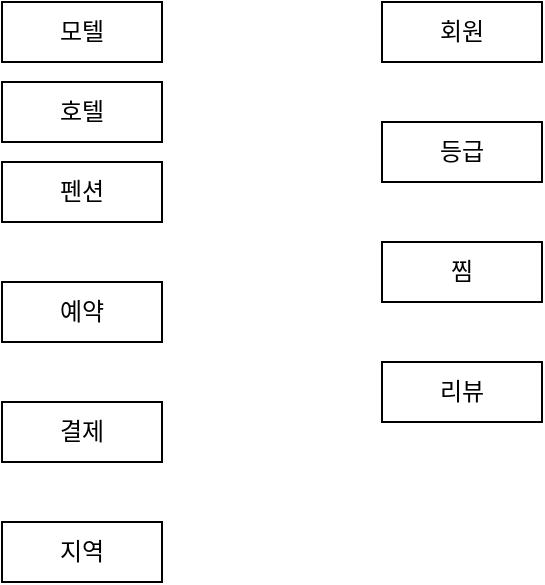 <mxfile version="24.7.17">
  <diagram name="페이지-1" id="jrxI-a0d3XVW-yruUZfe">
    <mxGraphModel dx="760" dy="440" grid="1" gridSize="10" guides="1" tooltips="1" connect="1" arrows="1" fold="1" page="1" pageScale="1" pageWidth="827" pageHeight="1169" math="0" shadow="0">
      <root>
        <mxCell id="0" />
        <mxCell id="1" parent="0" />
        <mxCell id="iFi7pJWOABCzCOGVf1DO-1" value="결제" style="whiteSpace=wrap;html=1;align=center;" vertex="1" parent="1">
          <mxGeometry x="120" y="270" width="80" height="30" as="geometry" />
        </mxCell>
        <mxCell id="iFi7pJWOABCzCOGVf1DO-2" value="예약" style="whiteSpace=wrap;html=1;align=center;" vertex="1" parent="1">
          <mxGeometry x="120" y="210" width="80" height="30" as="geometry" />
        </mxCell>
        <mxCell id="iFi7pJWOABCzCOGVf1DO-4" value="찜" style="whiteSpace=wrap;html=1;align=center;" vertex="1" parent="1">
          <mxGeometry x="310" y="190" width="80" height="30" as="geometry" />
        </mxCell>
        <mxCell id="iFi7pJWOABCzCOGVf1DO-5" value="회원" style="whiteSpace=wrap;html=1;align=center;" vertex="1" parent="1">
          <mxGeometry x="310" y="70" width="80" height="30" as="geometry" />
        </mxCell>
        <mxCell id="iFi7pJWOABCzCOGVf1DO-6" value="지역" style="whiteSpace=wrap;html=1;align=center;" vertex="1" parent="1">
          <mxGeometry x="120" y="330" width="80" height="30" as="geometry" />
        </mxCell>
        <mxCell id="iFi7pJWOABCzCOGVf1DO-7" value="리뷰" style="whiteSpace=wrap;html=1;align=center;" vertex="1" parent="1">
          <mxGeometry x="310" y="250" width="80" height="30" as="geometry" />
        </mxCell>
        <mxCell id="iFi7pJWOABCzCOGVf1DO-8" value="모텔" style="whiteSpace=wrap;html=1;align=center;" vertex="1" parent="1">
          <mxGeometry x="120" y="70" width="80" height="30" as="geometry" />
        </mxCell>
        <mxCell id="iFi7pJWOABCzCOGVf1DO-9" value="호텔" style="whiteSpace=wrap;html=1;align=center;" vertex="1" parent="1">
          <mxGeometry x="120" y="110" width="80" height="30" as="geometry" />
        </mxCell>
        <mxCell id="iFi7pJWOABCzCOGVf1DO-10" value="펜션" style="whiteSpace=wrap;html=1;align=center;" vertex="1" parent="1">
          <mxGeometry x="120" y="150" width="80" height="30" as="geometry" />
        </mxCell>
        <mxCell id="iFi7pJWOABCzCOGVf1DO-11" value="등급" style="whiteSpace=wrap;html=1;align=center;" vertex="1" parent="1">
          <mxGeometry x="310" y="130" width="80" height="30" as="geometry" />
        </mxCell>
      </root>
    </mxGraphModel>
  </diagram>
</mxfile>
